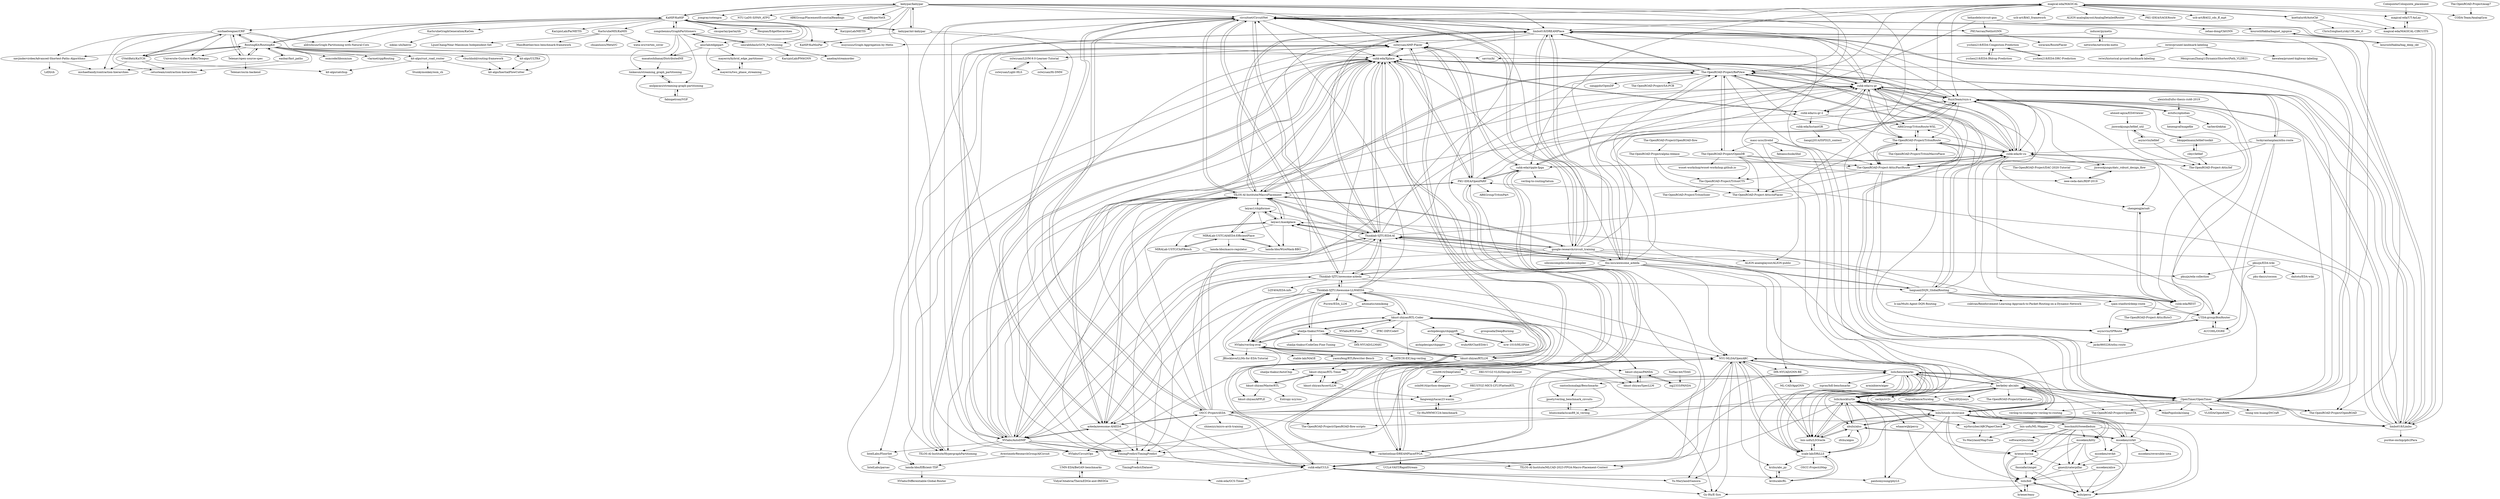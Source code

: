 digraph G {
"magical-eda/MAGICAL" -> "ALIGN-analoglayout/ALIGN-public" ["e"=1]
"magical-eda/MAGICAL" -> "magical-eda/UT-AnLay"
"magical-eda/MAGICAL" -> "magical-eda/MAGICAL-CIRCUITS"
"magical-eda/MAGICAL" -> "ucb-art/BAG_framework" ["e"=1]
"magical-eda/MAGICAL" -> "ALIGN-analoglayout/AnalogDetailedRouter"
"magical-eda/MAGICAL" -> "circuitnet/CircuitNet"
"magical-eda/MAGICAL" -> "The-OpenROAD-Project/RePlAce"
"magical-eda/MAGICAL" -> "ksettaluri6/AutoCkt"
"magical-eda/MAGICAL" -> "CODA-Team/AnalogGym"
"magical-eda/MAGICAL" -> "PKU-IDEA/SAGERoute"
"magical-eda/MAGICAL" -> "limbo018/DREAMPlace"
"magical-eda/MAGICAL" -> "ucb-art/BAG2_cds_ff_mpt" ["e"=1]
"magical-eda/MAGICAL" -> "cuhk-eda/cu-gr"
"magical-eda/MAGICAL" -> "limbo018/Limbo"
"magical-eda/MAGICAL" -> "RsynTeam/rsyn-x"
"limbo018/Limbo" -> "cuhk-eda/Xplace"
"limbo018/Limbo" -> "RsynTeam/rsyn-x"
"limbo018/Limbo" -> "limbo018/DREAMPlace"
"limbo018/Limbo" -> "The-OpenROAD-Project/RePlAce"
"limbo018/Limbo" -> "cuhk-eda/cu-gr"
"limbo018/Limbo" -> "cuhk-eda/dr-cu"
"limbo018/Limbo" -> "circuitnet/CircuitNet"
"limbo018/Limbo" -> "purdue-onchip/gds2Para" ["e"=1]
"limbo018/Limbo" -> "PKU-IDEA/OpenPARF"
"limbo018/Limbo" -> "OpenTimer/OpenTimer"
"luckyrantanplan/nthu-route" -> "cuhk-eda/cu-gr"
"luckyrantanplan/nthu-route" -> "AUCOHL/OGRE"
"luckyrantanplan/nthu-route" -> "UTDA-group/BoxRouter"
"luckyrantanplan/nthu-route" -> "cuhk-eda/dr-cu"
"luckyrantanplan/nthu-route" -> "The-OpenROAD-Project-Attic/FastRoute"
"UTDA-group/BoxRouter" -> "AUCOHL/OGRE"
"UTDA-group/BoxRouter" -> "asyncvlsi/SPRoute"
"The-OpenROAD-Project/TritonCTS" -> "The-OpenROAD-Project-Attic/ioPlacer"
"The-OpenROAD-Project/TritonCTS" -> "The-OpenROAD-Project/TritonSizer" ["e"=1]
"KaHIP/KaHIP" -> "kahypar/kahypar"
"KaHIP/KaHIP" -> "kahypar/mt-kahypar"
"KaHIP/KaHIP" -> "zongshenmu/GraphPartitioners"
"KaHIP/KaHIP" -> "KarypisLab/METIS" ["e"=1]
"KaHIP/KaHIP" -> "michaelwegner/CRP"
"KaHIP/KaHIP" -> "KaHIP/KaMinPar"
"KaHIP/KaHIP" -> "RoutingKit/RoutingKit"
"KaHIP/KaHIP" -> "KarypisLab/ParMETIS" ["e"=1]
"KaHIP/KaHIP" -> "KarlsruheGraphGeneration/KaGen"
"KaHIP/KaHIP" -> "aldrichsun/Graph-Partitioning-with-Natural-Cuts"
"KaHIP/KaHIP" -> "KarlsruheMIS/KaMIS"
"KaHIP/KaHIP" -> "ansrlab/edgepart"
"KaHIP/KaHIP" -> "saurabhdash/GCN_Partitioning"
"KaHIP/KaHIP" -> "cmuparlay/parlaylib" ["e"=1]
"KaHIP/KaHIP" -> "Hespian/EdgeHierarchies"
"berkeley-abc/abc" -> "lsils/mockturtle"
"berkeley-abc/abc" -> "YosysHQ/yosys" ["e"=1]
"berkeley-abc/abc" -> "lsils/benchmarks"
"berkeley-abc/abc" -> "verilog-to-routing/vtr-verilog-to-routing" ["e"=1]
"berkeley-abc/abc" -> "The-OpenROAD-Project/OpenSTA" ["e"=1]
"berkeley-abc/abc" -> "lsils/lstools-showcase"
"berkeley-abc/abc" -> "limbo018/DREAMPlace"
"berkeley-abc/abc" -> "The-OpenROAD-Project/OpenROAD" ["e"=1]
"berkeley-abc/abc" -> "OpenTimer/OpenTimer"
"berkeley-abc/abc" -> "MikePopoloski/slang" ["e"=1]
"berkeley-abc/abc" -> "The-OpenROAD-Project/OpenLane" ["e"=1]
"berkeley-abc/abc" -> "zachjs/sv2v" ["e"=1]
"berkeley-abc/abc" -> "NYU-MLDA/OpenABC"
"berkeley-abc/abc" -> "chipsalliance/Surelog" ["e"=1]
"berkeley-abc/abc" -> "The-OpenROAD-Project/OpenROAD-flow-scripts" ["e"=1]
"limbo018/DREAMPlace" -> "The-OpenROAD-Project/RePlAce"
"limbo018/DREAMPlace" -> "circuitnet/CircuitNet"
"limbo018/DREAMPlace" -> "Thinklab-SJTU/EDA-AI"
"limbo018/DREAMPlace" -> "OpenTimer/OpenTimer"
"limbo018/DREAMPlace" -> "TILOS-AI-Institute/MacroPlacement"
"limbo018/DREAMPlace" -> "google-research/circuit_training"
"limbo018/DREAMPlace" -> "cuhk-eda/Xplace"
"limbo018/DREAMPlace" -> "limbo018/Limbo"
"limbo018/DREAMPlace" -> "The-OpenROAD-Project/OpenROAD" ["e"=1]
"limbo018/DREAMPlace" -> "NVlabs/AutoDMP"
"limbo018/DREAMPlace" -> "thu-nics/awesome_ai4eda"
"limbo018/DREAMPlace" -> "cuhk-eda/dr-cu"
"limbo018/DREAMPlace" -> "cuhk-eda/cu-gr"
"limbo018/DREAMPlace" -> "RsynTeam/rsyn-x"
"limbo018/DREAMPlace" -> "zslwyuan/AMF-Placer"
"The-OpenROAD-Project/TritonRoute" -> "The-OpenROAD-Project-Attic/FastRoute"
"The-OpenROAD-Project/TritonRoute" -> "cuhk-eda/dr-cu"
"The-OpenROAD-Project/TritonRoute" -> "cuhk-eda/cu-gr"
"The-OpenROAD-Project/TritonRoute" -> "ABKGroup/TritonRoute-WXL"
"The-OpenROAD-Project/TritonRoute" -> "The-OpenROAD-Project-Attic/ioPlacer"
"The-OpenROAD-Project/TritonRoute" -> "asyncvlsi/SPRoute"
"The-OpenROAD-Project/TritonRoute" -> "UTDA-group/BoxRouter"
"The-OpenROAD-Project/TritonRoute" -> "The-OpenROAD-Project/TritonMacroPlace"
"magical-eda/MAGICAL-CIRCUITS" -> "magical-eda/UT-AnLay"
"hehaodele/circuit-gnn" -> "zehao-dong/CktGNN"
"hehaodele/circuit-gnn" -> "kouroshHakha/bagnet_ngspice"
"hehaodele/circuit-gnn" -> "DfX-NYUAD/GNN-RE"
"hehaodele/circuit-gnn" -> "PKUterran/NetlistGNN"
"cuhk-eda/ripple-fpga" -> "zslwyuan/AMF-Placer"
"cuhk-eda/ripple-fpga" -> "cuhk-eda/dr-cu"
"cuhk-eda/ripple-fpga" -> "rachelselinar/DREAMPlaceFPGA"
"cuhk-eda/ripple-fpga" -> "PKU-IDEA/OpenPARF"
"cuhk-eda/ripple-fpga" -> "TILOS-AI-Institute/MLCAD-2023-FPGA-Macro-Placement-Contest"
"cuhk-eda/ripple-fpga" -> "verilog-to-routing/tatum"
"cuhk-eda/ripple-fpga" -> "RsynTeam/rsyn-x"
"lsils/lstools-showcase" -> "lsils/mockturtle"
"lsils/lstools-showcase" -> "nbulsi/also"
"lsils/lstools-showcase" -> "lnis-uofu/LSOracle"
"lsils/lstools-showcase" -> "lsils/benchmarks"
"lsils/lstools-showcase" -> "msoeken/cirkit"
"lsils/lstools-showcase" -> "msoeken/kitty"
"lsils/lstools-showcase" -> "scale-lab/DRiLLS"
"lsils/lstools-showcase" -> "berkeley-abc/abc"
"lsils/lstools-showcase" -> "wjrforcyber/ABCPaperCheck"
"lsils/lstools-showcase" -> "panhomyoung/phyLS"
"lsils/lstools-showcase" -> "hriener/lorina"
"lsils/lstools-showcase" -> "boschmitt/tweedledum"
"lsils/lstools-showcase" -> "lsils/bill"
"lsils/lstools-showcase" -> "NYU-MLDA/OpenABC"
"nbulsi/also" -> "lsils/lstools-showcase"
"nbulsi/also" -> "lnis-uofu/LSOracle"
"nbulsi/also" -> "zfchu/algos"
"nbulsi/also" -> "msoeken/cirkit"
"nbulsi/also" -> "lsils/mockturtle"
"lsils/benchmarks" -> "lsils/mockturtle"
"lsils/benchmarks" -> "lsils/lstools-showcase"
"lsils/benchmarks" -> "scale-lab/DRiLLS"
"lsils/benchmarks" -> "NYU-MLDA/OpenABC"
"lsils/benchmarks" -> "berkeley-abc/abc"
"lsils/benchmarks" -> "ispras/hdl-benchmarks"
"lsils/benchmarks" -> "lnis-uofu/LSOracle"
"lsils/benchmarks" -> "arminbiere/aiger"
"lsils/benchmarks" -> "cuhk-eda/CULS"
"lsils/benchmarks" -> "santoshsmalagi/Benchmarks"
"lsils/benchmarks" -> "jpsety/verilog_benchmark_circuits"
"lsils/benchmarks" -> "wjrforcyber/ABCPaperCheck"
"lsils/benchmarks" -> "krzhu/abcRL"
"lsils/benchmarks" -> "msoeken/cirkit"
"Telenav/open-source-spec" -> "michaelwegner/CRP"
"Telenav/open-source-spec" -> "Telenav/osrm-backend"
"Telenav/open-source-spec" -> "RoutingKit/RoutingKit"
"cuhk-eda/dr-cu" -> "cuhk-eda/cu-gr"
"cuhk-eda/dr-cu" -> "The-OpenROAD-Project/TritonRoute"
"cuhk-eda/dr-cu" -> "RsynTeam/rsyn-x"
"cuhk-eda/dr-cu" -> "The-OpenROAD-Project-Attic/FastRoute"
"cuhk-eda/dr-cu" -> "cuhk-eda/ripple-fpga"
"cuhk-eda/dr-cu" -> "asyncvlsi/SPRoute"
"cuhk-eda/dr-cu" -> "ABKGroup/TritonRoute-WXL"
"cuhk-eda/dr-cu" -> "chengengjie/salt"
"cuhk-eda/dr-cu" -> "The-OpenROAD-Project/RePlAce"
"cuhk-eda/dr-cu" -> "cuhk-eda/Xplace"
"cuhk-eda/dr-cu" -> "jinwookjungs/datc_robust_design_flow"
"scale-lab/DRiLLS" -> "krzhu/abcRL"
"scale-lab/DRiLLS" -> "lnis-uofu/LSOracle"
"scale-lab/DRiLLS" -> "lsils/benchmarks"
"scale-lab/DRiLLS" -> "NYU-MLDA/OpenABC"
"scale-lab/DRiLLS" -> "krzhu/abc_py"
"scale-lab/DRiLLS" -> "OSCC-Project/iMap"
"scale-lab/DRiLLS" -> "nbulsi/also"
"lnis-uofu/LSOracle" -> "lsils/lstools-showcase"
"lnis-uofu/LSOracle" -> "lsils/mockturtle"
"lnis-uofu/LSOracle" -> "NYU-MLDA/OpenABC"
"lnis-uofu/LSOracle" -> "nbulsi/also"
"lnis-uofu/LSOracle" -> "scale-lab/DRiLLS"
"The-OpenROAD-Project/alpha-release" -> "The-OpenROAD-Project/TritonCTS"
"The-OpenROAD-Project/alpha-release" -> "The-OpenROAD-Project-Attic/ioPlacer"
"The-OpenROAD-Project/alpha-release" -> "The-OpenROAD-Project-Attic/FastRoute"
"easbar/fast_paths" -> "RoutingKit/RoutingKit"
"easbar/fast_paths" -> "michaeltandy/contraction-hierarchies"
"gmeuli/caterpillar" -> "lsils/bill"
"gmeuli/caterpillar" -> "lsils/percy"
"lsils/mockturtle" -> "lsils/lstools-showcase"
"lsils/mockturtle" -> "lsils/benchmarks"
"lsils/mockturtle" -> "lnis-uofu/LSOracle"
"lsils/mockturtle" -> "nbulsi/also"
"lsils/mockturtle" -> "berkeley-abc/abc"
"lsils/mockturtle" -> "msoeken/cirkit"
"lsils/mockturtle" -> "cuhk-eda/CULS"
"lsils/mockturtle" -> "hriener/lorina"
"lsils/mockturtle" -> "msoeken/kitty"
"lsils/mockturtle" -> "whaaswijk/percy"
"lsils/mockturtle" -> "wjrforcyber/ABCPaperCheck"
"lsils/mockturtle" -> "panhomyoung/phyLS"
"lsils/mockturtle" -> "scale-lab/DRiLLS"
"lsils/mockturtle" -> "NYU-MLDA/OpenABC"
"lsils/mockturtle" -> "lsils/percy"
"The-OpenROAD-Project/RePlAce" -> "limbo018/DREAMPlace"
"The-OpenROAD-Project/RePlAce" -> "cuhk-eda/Xplace"
"The-OpenROAD-Project/RePlAce" -> "RsynTeam/rsyn-x"
"The-OpenROAD-Project/RePlAce" -> "The-OpenROAD-Project/OpenDB"
"The-OpenROAD-Project/RePlAce" -> "cuhk-eda/dr-cu"
"The-OpenROAD-Project/RePlAce" -> "cuhk-eda/cu-gr"
"The-OpenROAD-Project/RePlAce" -> "limbo018/Limbo"
"The-OpenROAD-Project/RePlAce" -> "The-OpenROAD-Project/TritonRoute"
"The-OpenROAD-Project/RePlAce" -> "sanggido/OpenDP"
"The-OpenROAD-Project/RePlAce" -> "cuhk-eda/ripple-fpga"
"The-OpenROAD-Project/RePlAce" -> "TILOS-AI-Institute/MacroPlacement"
"The-OpenROAD-Project/RePlAce" -> "The-OpenROAD-Project-Attic/FastRoute"
"The-OpenROAD-Project/RePlAce" -> "zslwyuan/AMF-Placer"
"The-OpenROAD-Project/RePlAce" -> "The-OpenROAD-Project/SA-PCB" ["e"=1]
"The-OpenROAD-Project/RePlAce" -> "OpenTimer/OpenTimer"
"msoeken/cirkit" -> "nbulsi/also"
"msoeken/cirkit" -> "lsils/lstools-showcase"
"msoeken/cirkit" -> "msoeken/revkit"
"msoeken/cirkit" -> "msoeken/reversible-sota"
"msoeken/cirkit" -> "lsils/mockturtle"
"msoeken/cirkit" -> "gmeuli/caterpillar"
"msoeken/cirkit" -> "Gy-Hu/E-Syn"
"jinwookjungs/datc_robust_design_flow" -> "ieee-ceda-datc/RDF-2019"
"whaaswijk/percy" -> "lsils/bill"
"The-OpenROAD-Project-Attic/FastRoute" -> "The-OpenROAD-Project/TritonRoute"
"The-OpenROAD-Project-Attic/FastRoute" -> "The-OpenROAD-Project-Attic/ioPlacer"
"The-OpenROAD-Project-Attic/FastRoute" -> "cuhk-eda/dr-cu"
"The-OpenROAD-Project-Attic/FastRoute" -> "jacky860226/nthu-route"
"The-OpenROAD-Project-Attic/FastRoute" -> "asyncvlsi/SPRoute"
"The-OpenROAD-Project-Attic/FastRoute" -> "The-OpenROAD-Project/TritonCTS"
"jinwookjungs/lefdef_util" -> "asyncvlsi/lefdef"
"jinwookjungs/lefdef_util" -> "bkoppelmann/lefdef-toolkit"
"jinwookjungs/lefdef_util" -> "The-OpenROAD-Project-Attic/lef"
"AUCOHL/OGRE" -> "UTDA-group/BoxRouter"
"msoeken/kitty" -> "lsils/bill"
"msoeken/kitty" -> "hriener/lorina"
"msoeken/kitty" -> "lsils/percy"
"msoeken/kitty" -> "gmeuli/caterpillar"
"msoeken/revkit" -> "gmeuli/caterpillar"
"lsils/percy" -> "lsils/bill"
"boschmitt/tweedledum" -> "gmeuli/caterpillar"
"boschmitt/tweedledum" -> "softwareQinc/staq" ["e"=1]
"boschmitt/tweedledum" -> "lsils/bill"
"boschmitt/tweedledum" -> "msoeken/revkit"
"boschmitt/tweedledum" -> "msoeken/kitty"
"boschmitt/tweedledum" -> "hriener/lorina"
"boschmitt/tweedledum" -> "fmozafari/angel"
"boschmitt/tweedledum" -> "lsils/percy"
"chengengjie/salt" -> "cuhk-eda/REST"
"vbuchhold/routing-framework" -> "kit-algo/InertialFlowCutter"
"kit-algo/rust_road_router" -> "Stunkymonkey/osm_ch"
"kit-algo/rust_road_router" -> "kit-algo/catchup"
"kit-algo/rust_road_router" -> "kit-algo/InertialFlowCutter"
"kit-algo/ULTRA" -> "kit-algo/InertialFlowCutter"
"zslwyuan/LLVM-9.0-Learner-Tutorial" -> "zslwyuan/Light-HLS"
"zslwyuan/LLVM-9.0-Learner-Tutorial" -> "zslwyuan/AMF-Placer"
"zslwyuan/LLVM-9.0-Learner-Tutorial" -> "zslwyuan/Hi-DMM"
"masc-ucsc/livehd" -> "lnis-uofu/LSOracle"
"masc-ucsc/livehd" -> "lsils/mockturtle"
"masc-ucsc/livehd" -> "fabianschuiki/llhd" ["e"=1]
"masc-ucsc/livehd" -> "The-OpenROAD-Project/OpenDB"
"masc-ucsc/livehd" -> "lsils/lstools-showcase"
"tmkasun/streaming_graph_partitioning" -> "anilpacaci/streaming-graph-partitioning"
"bkoppelmann/lefdef-toolkit" -> "cibyr/lefdef"
"KarlsruheGraphGeneration/KaGen" -> "niklas-uhl/katric"
"kouroshHakha/bag_deep_ckt" -> "kouroshHakha/bagnet_ngspice"
"alexishuf/ufsc-thesis-rn46-2019" -> "eclufsc/ophidian"
"msoeken/alice" -> "lsils/bill"
"msoeken/alice" -> "lsils/percy"
"hriener/easy" -> "lsils/bill"
"hriener/lorina" -> "lsils/bill"
"hriener/lorina" -> "hriener/easy"
"hriener/lorina" -> "fmozafari/angel"
"hriener/lorina" -> "gmeuli/caterpillar"
"lsils/bill" -> "lsils/percy"
"lsils/bill" -> "hriener/easy"
"ahmed-agiza/EDAViewer" -> "jinwookjungs/lefdef_util"
"haiguanl/DQN_GlobalRouting" -> "Thinklab-SJTU/EDA-AI"
"haiguanl/DQN_GlobalRouting" -> "cuhk-eda/REST"
"haiguanl/DQN_GlobalRouting" -> "cuhk-eda/cu-gr"
"haiguanl/DQN_GlobalRouting" -> "laiyao1/maskplace"
"haiguanl/DQN_GlobalRouting" -> "cuhk-eda/dr-cu"
"haiguanl/DQN_GlobalRouting" -> "sjain-stanford/deep-route"
"haiguanl/DQN_GlobalRouting" -> "b-sai/Multi-Agent-DQN-Routing" ["e"=1]
"haiguanl/DQN_GlobalRouting" -> "cnktran/Reinforcement-Learning-Approach-to-Packet-Routing-on-a-Dynamic-Network" ["e"=1]
"haiguanl/DQN_GlobalRouting" -> "cuhk-eda/Xplace"
"haiguanl/DQN_GlobalRouting" -> "UTDA-group/BoxRouter"
"krzhu/abcRL" -> "krzhu/abc_py"
"krzhu/abcRL" -> "scale-lab/DRiLLS"
"ksettaluri6/AutoCkt" -> "magical-eda/MAGICAL-CIRCUITS"
"ksettaluri6/AutoCkt" -> "ChrisZonghaoLi/sky130_ldo_rl"
"ksettaluri6/AutoCkt" -> "magical-eda/MAGICAL"
"kouroshHakha/bagnet_ngspice" -> "kouroshHakha/bag_deep_ckt"
"groupsada/DeepBurning" -> "xcw-1010/HLSPilot"
"cuhk-eda/cu-gr" -> "cuhk-eda/dr-cu"
"cuhk-eda/cu-gr" -> "The-OpenROAD-Project/TritonRoute"
"cuhk-eda/cu-gr" -> "cuhk-eda/cu-gr-2"
"cuhk-eda/cu-gr" -> "The-OpenROAD-Project-Attic/FastRoute"
"cuhk-eda/cu-gr" -> "RsynTeam/rsyn-x"
"cuhk-eda/cu-gr" -> "cuhk-eda/Xplace"
"cuhk-eda/cu-gr" -> "asyncvlsi/SPRoute"
"cuhk-eda/cu-gr" -> "haiguanl/DQN_GlobalRouting"
"cuhk-eda/cu-gr" -> "ABKGroup/TritonRoute-WXL"
"cuhk-eda/cu-gr" -> "luckyrantanplan/nthu-route"
"cuhk-eda/cu-gr" -> "cuhk-eda/REST"
"cuhk-eda/cu-gr" -> "TimingPredict/TimingPredict"
"The-OpenROAD-Project/OpenDB" -> "The-OpenROAD-Project-Attic/FastRoute"
"The-OpenROAD-Project/OpenDB" -> "The-OpenROAD-Project/TritonCTS"
"The-OpenROAD-Project/OpenDB" -> "The-OpenROAD-Project-Attic/ioPlacer"
"The-OpenROAD-Project/OpenDB" -> "ieee-ceda-datc/RDF-2019"
"The-OpenROAD-Project/OpenDB" -> "The-OpenROAD-Project/RePlAce"
"The-OpenROAD-Project/OpenDB" -> "woset-workshop/woset-workshop.github.io"
"The-OpenROAD-Project/OpenDB" -> "The-OpenROAD-Project-Attic/lef"
"pkuzjx/EDA-wiki" -> "pku-dasys/cocoon"
"pkuzjx/EDA-wiki" -> "daitoto/EDA-wiki"
"pkuzjx/EDA-wiki" -> "pkuzjx/eda-collection"
"pkuzjx/EDA-wiki" -> "nbulsi/also"
"The-OpenROAD-Project/DAC-2020-Tutorial" -> "ieee-ceda-datc/RDF-2019"
"magical-eda/UT-AnLay" -> "magical-eda/MAGICAL-CIRCUITS"
"thu-nics/awesome_ai4eda" -> "limbo018/DREAMPlace"
"thu-nics/awesome_ai4eda" -> "TILOS-AI-Institute/MacroPlacement"
"thu-nics/awesome_ai4eda" -> "Thinklab-SJTU/EDA-AI"
"thu-nics/awesome_ai4eda" -> "ai4eda/awesome-AI4EDA"
"thu-nics/awesome_ai4eda" -> "The-OpenROAD-Project/RePlAce"
"thu-nics/awesome_ai4eda" -> "NYU-MLDA/OpenABC"
"thu-nics/awesome_ai4eda" -> "circuitnet/CircuitNet"
"thu-nics/awesome_ai4eda" -> "Thinklab-SJTU/awesome-ai4eda"
"thu-nics/awesome_ai4eda" -> "pkuzjx/eda-collection"
"thu-nics/awesome_ai4eda" -> "NVlabs/AutoDMP"
"thu-nics/awesome_ai4eda" -> "RsynTeam/rsyn-x"
"thu-nics/awesome_ai4eda" -> "laiyao1/maskplace"
"thu-nics/awesome_ai4eda" -> "magical-eda/MAGICAL"
"thu-nics/awesome_ai4eda" -> "lsils/benchmarks"
"thu-nics/awesome_ai4eda" -> "scale-lab/DRiLLS"
"VidyaChhabria/ThermEDGe-and-IREDGe" -> "UMN-EDA/BeGAN-benchmarks"
"cibyr/lefdef" -> "bkoppelmann/lefdef-toolkit"
"cibyr/lefdef" -> "The-OpenROAD-Project-Attic/lef"
"ieee-ceda-datc/RDF-2019" -> "jinwookjungs/datc_robust_design_flow"
"asyncvlsi/SPRoute" -> "UTDA-group/BoxRouter"
"asyncvlsi/SPRoute" -> "jacky860226/nthu-route"
"kahypar/mt-kahypar" -> "kahypar/kahypar"
"kahypar/mt-kahypar" -> "KaHIP/KaMinPar"
"kahypar/mt-kahypar" -> "KaHIP/KaHIP"
"kahypar/mt-kahypar" -> "cuhk-eda/CULS"
"kahypar/mt-kahypar" -> "cuhk-eda/Xplace"
"The-OpenROAD-Project/OpenROAD-flow" -> "The-OpenROAD-Project/alpha-release"
"krzhu/abc_py" -> "krzhu/abcRL"
"jpsety/verilog_benchmark_circuits" -> "bluesceada/iscas89_hl_verilog"
"inducer/pymetis" -> "networkx/networkx-metis"
"inducer/pymetis" -> "muyuuuu/Graph-Aggregation-by-Metis"
"saurabhdash/GCN_Partitioning" -> "zongshenmu/GraphPartitioners"
"saurabhdash/GCN_Partitioning" -> "ameloa/streamorder"
"saurabhdash/GCN_Partitioning" -> "KarypisLab/PM4GNN"
"zslwyuan/Light-HLS" -> "zslwyuan/LLVM-9.0-Learner-Tutorial"
"masatoshihanai/DistributedNE" -> "tmkasun/streaming_graph_partitioning"
"Coloquinte/Coloquinte_placement" -> "magical-eda/UT-AnLay"
"fmozafari/angel" -> "lsils/bill"
"fmozafari/angel" -> "lsils/percy"
"GVeitBatz/KaTCH" -> "cetusteam/contraction-hierarchies"
"GVeitBatz/KaTCH" -> "michaeltandy/contraction-hierarchies"
"GVeitBatz/KaTCH" -> "RoutingKit/RoutingKit"
"GVeitBatz/KaTCH" -> "michaelwegner/CRP"
"GVeitBatz/KaTCH" -> "kit-algo/catchup"
"santoshsmalagi/Benchmarks" -> "bluesceada/iscas89_hl_verilog"
"santoshsmalagi/Benchmarks" -> "jpsety/verilog_benchmark_circuits"
"UMN-EDA/BeGAN-benchmarks" -> "VidyaChhabria/ThermEDGe-and-IREDGe"
"ABKGroup/TritonRoute-WXL" -> "The-OpenROAD-Project/TritonRoute"
"OpenTimer/OpenTimer" -> "The-OpenROAD-Project/OpenSTA" ["e"=1]
"OpenTimer/OpenTimer" -> "limbo018/DREAMPlace"
"OpenTimer/OpenTimer" -> "cuhk-eda/cu-gr"
"OpenTimer/OpenTimer" -> "tsung-wei-huang/DtCraft" ["e"=1]
"OpenTimer/OpenTimer" -> "The-OpenROAD-Project/OpenROAD" ["e"=1]
"OpenTimer/OpenTimer" -> "The-OpenROAD-Project/RePlAce"
"OpenTimer/OpenTimer" -> "cuhk-eda/dr-cu"
"OpenTimer/OpenTimer" -> "verilog-to-routing/vtr-verilog-to-routing" ["e"=1]
"OpenTimer/OpenTimer" -> "limbo018/Limbo"
"OpenTimer/OpenTimer" -> "RsynTeam/rsyn-x"
"OpenTimer/OpenTimer" -> "VLSIDA/OpenRAM" ["e"=1]
"OpenTimer/OpenTimer" -> "MikePopoloski/slang" ["e"=1]
"OpenTimer/OpenTimer" -> "circuitnet/CircuitNet"
"OpenTimer/OpenTimer" -> "berkeley-abc/abc"
"OpenTimer/OpenTimer" -> "OSCC-Project/iEDA"
"NYU-MLDA/OpenABC" -> "cuhk-eda/CULS"
"NYU-MLDA/OpenABC" -> "Yu-Maryland/Gamora"
"NYU-MLDA/OpenABC" -> "zshi0616/DeepGate2"
"NYU-MLDA/OpenABC" -> "lnis-uofu/LSOracle"
"NYU-MLDA/OpenABC" -> "krzhu/abc_py"
"NYU-MLDA/OpenABC" -> "lsils/benchmarks"
"NYU-MLDA/OpenABC" -> "NVlabs/CircuitOps"
"NYU-MLDA/OpenABC" -> "scale-lab/DRiLLS"
"NYU-MLDA/OpenABC" -> "TimingPredict/TimingPredict"
"NYU-MLDA/OpenABC" -> "DfX-NYUAD/GNN-RE"
"NYU-MLDA/OpenABC" -> "Gy-Hu/E-Syn"
"mayerrn/hybrid_edge_partitioner" -> "mayerrn/two_phase_streaming"
"lnis-uofu/ML-Mapper" -> "Yu-Maryland/MapTune"
"DfX-NYUAD/GNN-RE" -> "ML-CAD/AppGNN"
"DfX-NYUAD/GNN-RE" -> "Yu-Maryland/Gamora"
"networkx/networkx-metis" -> "inducer/pymetis"
"zslwyuan/AMF-Placer" -> "cuhk-eda/Xplace"
"zslwyuan/AMF-Placer" -> "PKU-IDEA/OpenPARF"
"zslwyuan/AMF-Placer" -> "rachelselinar/DREAMPlaceFPGA"
"zslwyuan/AMF-Placer" -> "cuhk-eda/ripple-fpga"
"zslwyuan/AMF-Placer" -> "zslwyuan/LLVM-9.0-Learner-Tutorial"
"zslwyuan/AMF-Placer" -> "cuhk-eda/CULS"
"zslwyuan/AMF-Placer" -> "TILOS-AI-Institute/HypergraphPartitioning"
"zslwyuan/AMF-Placer" -> "cuhk-eda/GCS-Timer"
"fabiopetroni/VGP" -> "anilpacaci/streaming-graph-partitioning"
"fabiopetroni/VGP" -> "tmkasun/streaming_graph_partitioning"
"google-research/circuit_training" -> "limbo018/DREAMPlace"
"google-research/circuit_training" -> "TILOS-AI-Institute/MacroPlacement"
"google-research/circuit_training" -> "Thinklab-SJTU/EDA-AI"
"google-research/circuit_training" -> "circuitnet/CircuitNet"
"google-research/circuit_training" -> "The-OpenROAD-Project/OpenROAD" ["e"=1]
"google-research/circuit_training" -> "NVlabs/AutoDMP"
"google-research/circuit_training" -> "thu-nics/awesome_ai4eda"
"google-research/circuit_training" -> "ALIGN-analoglayout/ALIGN-public" ["e"=1]
"google-research/circuit_training" -> "The-OpenROAD-Project/RePlAce"
"google-research/circuit_training" -> "OpenTimer/OpenTimer"
"google-research/circuit_training" -> "laiyao1/maskplace"
"google-research/circuit_training" -> "cuhk-eda/cu-gr"
"google-research/circuit_training" -> "cuhk-eda/Xplace"
"google-research/circuit_training" -> "Thinklab-SJTU/awesome-ai4eda"
"google-research/circuit_training" -> "siliconcompiler/siliconcompiler" ["e"=1]
"asyncvlsi/lefdef" -> "jinwookjungs/lefdef_util"
"asyncvlsi/lefdef" -> "The-OpenROAD-Project-Attic/lef"
"TimingPredict/TimingPredict" -> "TimingPredict/Dataset"
"TimingPredict/TimingPredict" -> "cuhk-eda/CULS"
"Thinklab-SJTU/EDA-AI" -> "laiyao1/maskplace"
"Thinklab-SJTU/EDA-AI" -> "haiguanl/DQN_GlobalRouting"
"Thinklab-SJTU/EDA-AI" -> "Thinklab-SJTU/awesome-ai4eda"
"Thinklab-SJTU/EDA-AI" -> "limbo018/DREAMPlace"
"Thinklab-SJTU/EDA-AI" -> "circuitnet/CircuitNet"
"Thinklab-SJTU/EDA-AI" -> "cuhk-eda/Xplace"
"Thinklab-SJTU/EDA-AI" -> "NVlabs/AutoDMP"
"Thinklab-SJTU/EDA-AI" -> "TILOS-AI-Institute/MacroPlacement"
"Thinklab-SJTU/EDA-AI" -> "laiyao1/chipformer"
"Thinklab-SJTU/EDA-AI" -> "google-research/circuit_training"
"Thinklab-SJTU/EDA-AI" -> "cuhk-eda/dr-cu"
"Thinklab-SJTU/EDA-AI" -> "TimingPredict/TimingPredict"
"Thinklab-SJTU/EDA-AI" -> "cuhk-eda/cu-gr"
"Thinklab-SJTU/EDA-AI" -> "cuhk-eda/REST"
"Thinklab-SJTU/EDA-AI" -> "The-OpenROAD-Project/RePlAce"
"TILOS-AI-Institute/HypergraphPartitioning" -> "cuhk-eda/Xplace"
"TILOS-AI-Institute/MacroPlacement" -> "NVlabs/AutoDMP"
"TILOS-AI-Institute/MacroPlacement" -> "laiyao1/maskplace"
"TILOS-AI-Institute/MacroPlacement" -> "cuhk-eda/Xplace"
"TILOS-AI-Institute/MacroPlacement" -> "limbo018/DREAMPlace"
"TILOS-AI-Institute/MacroPlacement" -> "circuitnet/CircuitNet"
"TILOS-AI-Institute/MacroPlacement" -> "TILOS-AI-Institute/HypergraphPartitioning"
"TILOS-AI-Institute/MacroPlacement" -> "google-research/circuit_training"
"TILOS-AI-Institute/MacroPlacement" -> "Thinklab-SJTU/EDA-AI"
"TILOS-AI-Institute/MacroPlacement" -> "PKU-IDEA/OpenPARF"
"TILOS-AI-Institute/MacroPlacement" -> "ai4eda/awesome-AI4EDA"
"TILOS-AI-Institute/MacroPlacement" -> "The-OpenROAD-Project/RePlAce"
"TILOS-AI-Institute/MacroPlacement" -> "TimingPredict/TimingPredict"
"TILOS-AI-Institute/MacroPlacement" -> "laiyao1/chipformer"
"TILOS-AI-Institute/MacroPlacement" -> "NVlabs/CircuitOps"
"TILOS-AI-Institute/MacroPlacement" -> "zslwyuan/AMF-Placer"
"rachelselinar/DREAMPlaceFPGA" -> "zslwyuan/AMF-Placer"
"rachelselinar/DREAMPlaceFPGA" -> "TILOS-AI-Institute/MLCAD-2023-FPGA-Macro-Placement-Contest"
"rachelselinar/DREAMPlaceFPGA" -> "UCLA-VAST/RapidStream" ["e"=1]
"rachelselinar/DREAMPlaceFPGA" -> "PKU-IDEA/OpenPARF"
"rachelselinar/DREAMPlaceFPGA" -> "cuhk-eda/Xplace"
"rachelselinar/DREAMPlaceFPGA" -> "cuhk-eda/ripple-fpga"
"KarlsruheMIS/KaMIS" -> "LijunChang/Near-Maximum-Independent-Set"
"KarlsruheMIS/KaMIS" -> "MaxiBoether/mis-benchmark-framework" ["e"=1]
"KarlsruheMIS/KaMIS" -> "chuanluocs/MetaVC"
"KarlsruheMIS/KaMIS" -> "wata-orz/vertex_cover"
"zongshenmu/GraphPartitioners" -> "saurabhdash/GCN_Partitioning"
"zongshenmu/GraphPartitioners" -> "anilpacaci/streaming-graph-partitioning"
"zongshenmu/GraphPartitioners" -> "masatoshihanai/DistributedNE"
"zongshenmu/GraphPartitioners" -> "ansrlab/edgepart"
"zongshenmu/GraphPartitioners" -> "tmkasun/streaming_graph_partitioning"
"zongshenmu/GraphPartitioners" -> "KaHIP/KaHIP"
"zongshenmu/GraphPartitioners" -> "muyuuuu/Graph-Aggregation-by-Metis"
"eclufsc/ophidian" -> "hexengraf/magefile"
"eclufsc/ophidian" -> "RsynTeam/rsyn-x"
"eclufsc/ophidian" -> "tarberd/ekitai"
"bluesceada/iscas89_hl_verilog" -> "jpsety/verilog_benchmark_circuits"
"cuhk-eda/REST" -> "The-OpenROAD-Project-Attic/flute3"
"cuhk-eda/REST" -> "chengengjie/salt"
"PKUterran/NetlistGNN" -> "sorarain/RoutePlacer"
"PKUterran/NetlistGNN" -> "ycchen218/EDA-Congestion-Prediction"
"mayerrn/two_phase_streaming" -> "mayerrn/hybrid_edge_partitioner"
"circuitnet/CircuitNet" -> "limbo018/DREAMPlace"
"circuitnet/CircuitNet" -> "Thinklab-SJTU/EDA-AI"
"circuitnet/CircuitNet" -> "cuhk-eda/Xplace"
"circuitnet/CircuitNet" -> "TILOS-AI-Institute/MacroPlacement"
"circuitnet/CircuitNet" -> "TimingPredict/TimingPredict"
"circuitnet/CircuitNet" -> "ai4eda/awesome-AI4EDA"
"circuitnet/CircuitNet" -> "Thinklab-SJTU/awesome-ai4eda"
"circuitnet/CircuitNet" -> "cuhk-eda/cu-gr"
"circuitnet/CircuitNet" -> "OSCC-Project/iEDA"
"circuitnet/CircuitNet" -> "limbo018/Limbo"
"circuitnet/CircuitNet" -> "NVlabs/AutoDMP"
"circuitnet/CircuitNet" -> "magical-eda/MAGICAL"
"circuitnet/CircuitNet" -> "google-research/circuit_training"
"circuitnet/CircuitNet" -> "NVlabs/CircuitOps"
"circuitnet/CircuitNet" -> "PKUterran/NetlistGNN"
"OSCC-Project/iEDA" -> "cuhk-eda/Xplace"
"OSCC-Project/iEDA" -> "circuitnet/CircuitNet"
"OSCC-Project/iEDA" -> "ai4eda/awesome-AI4EDA"
"OSCC-Project/iEDA" -> "limbo018/DREAMPlace"
"OSCC-Project/iEDA" -> "shinezyy/micro-arch-training" ["e"=1]
"OSCC-Project/iEDA" -> "TILOS-AI-Institute/MacroPlacement"
"OSCC-Project/iEDA" -> "OpenTimer/OpenTimer"
"OSCC-Project/iEDA" -> "TimingPredict/TimingPredict"
"OSCC-Project/iEDA" -> "cuhk-eda/CULS"
"OSCC-Project/iEDA" -> "cuhk-eda/cu-gr"
"OSCC-Project/iEDA" -> "lsils/benchmarks"
"OSCC-Project/iEDA" -> "NYU-MLDA/OpenABC"
"OSCC-Project/iEDA" -> "limbo018/Limbo"
"OSCC-Project/iEDA" -> "The-OpenROAD-Project/OpenROAD-flow-scripts" ["e"=1]
"OSCC-Project/iEDA" -> "Thinklab-SJTU/EDA-AI"
"RoutingKit/RoutingKit" -> "michaelwegner/CRP"
"RoutingKit/RoutingKit" -> "GVeitBatz/KaTCH"
"RoutingKit/RoutingKit" -> "Universite-Gustave-Eiffel/Tempus"
"RoutingKit/RoutingKit" -> "Telenav/open-source-spec"
"RoutingKit/RoutingKit" -> "vbuchhold/routing-framework"
"RoutingKit/RoutingKit" -> "KaHIP/KaHIP"
"RoutingKit/RoutingKit" -> "osmcode/libosmium" ["e"=1]
"RoutingKit/RoutingKit" -> "kit-algo/rust_road_router"
"RoutingKit/RoutingKit" -> "easbar/fast_paths"
"RoutingKit/RoutingKit" -> "cetusteam/contraction-hierarchies"
"RoutingKit/RoutingKit" -> "navjindervirdee/Advanced-Shortest-Paths-Algorithms"
"RoutingKit/RoutingKit" -> "kit-algo/ULTRA"
"RoutingKit/RoutingKit" -> "vlarmet/cppRouting" ["e"=1]
"RoutingKit/RoutingKit" -> "kit-algo/InertialFlowCutter"
"RoutingKit/RoutingKit" -> "savrus/hl"
"cuhk-eda/Xplace" -> "cuhk-eda/CULS"
"cuhk-eda/Xplace" -> "zslwyuan/AMF-Placer"
"cuhk-eda/Xplace" -> "cuhk-eda/cu-gr-2"
"cuhk-eda/Xplace" -> "NVlabs/AutoDMP"
"cuhk-eda/Xplace" -> "cuhk-eda/cu-gr"
"cuhk-eda/Xplace" -> "PKU-IDEA/OpenPARF"
"cuhk-eda/Xplace" -> "TILOS-AI-Institute/HypergraphPartitioning"
"cuhk-eda/Xplace" -> "TILOS-AI-Institute/MacroPlacement"
"cuhk-eda/Xplace" -> "IntelLabs/FloorSet"
"cuhk-eda/Xplace" -> "The-OpenROAD-Project/RePlAce"
"cuhk-eda/Xplace" -> "TimingPredict/TimingPredict"
"cuhk-eda/Xplace" -> "rachelselinar/DREAMPlaceFPGA"
"cuhk-eda/Xplace" -> "Thinklab-SJTU/EDA-AI"
"cuhk-eda/Xplace" -> "lamda-bbo/Efficient-TDP"
"cuhk-eda/Xplace" -> "ai4eda/awesome-AI4EDA"
"ansrlab/edgepart" -> "mayerrn/hybrid_edge_partitioner"
"ansrlab/edgepart" -> "masatoshihanai/DistributedNE"
"ansrlab/edgepart" -> "mayerrn/two_phase_streaming"
"michaelwegner/CRP" -> "RoutingKit/RoutingKit"
"michaelwegner/CRP" -> "aldrichsun/Graph-Partitioning-with-Natural-Cuts"
"michaelwegner/CRP" -> "GVeitBatz/KaTCH"
"michaelwegner/CRP" -> "michaeltandy/contraction-hierarchies"
"michaelwegner/CRP" -> "cetusteam/contraction-hierarchies"
"michaelwegner/CRP" -> "Telenav/open-source-spec"
"michaelwegner/CRP" -> "navjindervirdee/Advanced-Shortest-Paths-Algorithms"
"michaelwegner/CRP" -> "Universite-Gustave-Eiffel/Tempus"
"michaelwegner/CRP" -> "kit-algo/rust_road_router"
"laiyao1/maskplace" -> "laiyao1/chipformer"
"laiyao1/maskplace" -> "MIRALab-USTC/AI4EDA-EfficientPlace"
"laiyao1/maskplace" -> "lamda-bbo/WireMask-BBO"
"laiyao1/maskplace" -> "Thinklab-SJTU/EDA-AI"
"laiyao1/maskplace" -> "TILOS-AI-Institute/MacroPlacement"
"laiyao1/maskplace" -> "MIRALab-USTC/ChiPBench"
"shailja-thakur/VGen" -> "hkust-zhiyao/RTL-Coder"
"shailja-thakur/VGen" -> "NVlabs/verilog-eval"
"shailja-thakur/VGen" -> "hkust-zhiyao/RTLLM"
"shailja-thakur/VGen" -> "shailja-thakur/CodeGen-Fine-Tuning"
"shailja-thakur/VGen" -> "Thinklab-SJTU/Awesome-LLM4EDA"
"shailja-thakur/VGen" -> "GATECH-EIC/mg-verilog"
"shailja-thakur/VGen" -> "DfX-NYUAD/LLM4IC"
"fangwenji/tacas23-wasim" -> "Gy-Hu/HWMCC24-benchmark"
"NVlabs/AutoDMP" -> "TILOS-AI-Institute/MacroPlacement"
"NVlabs/AutoDMP" -> "cuhk-eda/Xplace"
"NVlabs/AutoDMP" -> "TILOS-AI-Institute/HypergraphPartitioning"
"NVlabs/AutoDMP" -> "NVlabs/CircuitOps"
"NVlabs/AutoDMP" -> "Thinklab-SJTU/EDA-AI"
"NVlabs/AutoDMP" -> "rachelselinar/DREAMPlaceFPGA"
"NVlabs/AutoDMP" -> "laiyao1/maskplace"
"NVlabs/AutoDMP" -> "limbo018/DREAMPlace"
"NVlabs/AutoDMP" -> "RsynTeam/rsyn-x"
"NVlabs/AutoDMP" -> "TILOS-AI-Institute/MLCAD-2023-FPGA-Macro-Placement-Contest"
"NVlabs/AutoDMP" -> "zslwyuan/AMF-Placer"
"NVlabs/AutoDMP" -> "ai4eda/awesome-AI4EDA"
"NVlabs/AutoDMP" -> "cuhk-eda/cu-gr"
"NVlabs/AutoDMP" -> "TimingPredict/TimingPredict"
"NVlabs/AutoDMP" -> "IntelLabs/FloorSet"
"ai4eda/awesome-AI4EDA" -> "Thinklab-SJTU/awesome-ai4eda"
"ai4eda/awesome-AI4EDA" -> "cuhk-eda/Xplace"
"ai4eda/awesome-AI4EDA" -> "cuhk-eda/CULS"
"ai4eda/awesome-AI4EDA" -> "circuitnet/CircuitNet"
"ai4eda/awesome-AI4EDA" -> "TimingPredict/TimingPredict"
"ai4eda/awesome-AI4EDA" -> "TILOS-AI-Institute/MacroPlacement"
"ai4eda/awesome-AI4EDA" -> "NVlabs/AutoDMP"
"ai4eda/awesome-AI4EDA" -> "OSCC-Project/iEDA"
"cuhk-eda/cu-gr-2" -> "cuhk-eda/InstantGR"
"cuhk-eda/cu-gr-2" -> "cuhk-eda/cu-gr"
"cuhk-eda/cu-gr-2" -> "cuhk-eda/Xplace"
"cuhk-eda/cu-gr-2" -> "ABKGroup/TritonRoute-WXL"
"NVlabs/verilog-eval" -> "hkust-zhiyao/RTL-Coder"
"NVlabs/verilog-eval" -> "hkust-zhiyao/RTLLM"
"NVlabs/verilog-eval" -> "shailja-thakur/VGen"
"NVlabs/verilog-eval" -> "Thinklab-SJTU/Awesome-LLM4EDA"
"NVlabs/verilog-eval" -> "JBlocklove/LLMs-for-EDA-Tutorial"
"NVlabs/verilog-eval" -> "NVlabs/CircuitOps"
"NVlabs/verilog-eval" -> "NYU-MLDA/OpenABC"
"NVlabs/verilog-eval" -> "stable-lab/MAGE"
"NVlabs/verilog-eval" -> "yaoxufeng/RTLRewriter-Bench"
"NVlabs/verilog-eval" -> "GATECH-EIC/mg-verilog"
"ycchen218/EDA-IRdrop-Prediction" -> "ycchen218/EDA-Congestion-Prediction"
"hkust-zhiyao/RTLLM" -> "hkust-zhiyao/RTL-Coder"
"hkust-zhiyao/RTLLM" -> "NVlabs/verilog-eval"
"hkust-zhiyao/RTLLM" -> "shailja-thakur/VGen"
"hkust-zhiyao/RTLLM" -> "hkust-zhiyao/PANDA"
"hkust-zhiyao/RTLLM" -> "hkust-zhiyao/RTL-Timer"
"hkust-zhiyao/RTLLM" -> "hkust-zhiyao/AssertLLM"
"hkust-zhiyao/RTLLM" -> "hkust-zhiyao/SpecLLM"
"hkust-zhiyao/RTLLM" -> "hkust-zhiyao/APPLE"
"hkust-zhiyao/RTLLM" -> "shailja-thakur/AutoChip"
"hkust-zhiyao/RTLLM" -> "hkust-zhiyao/MasterRTL"
"kahypar/kahypar" -> "kahypar/mt-kahypar"
"kahypar/kahypar" -> "KaHIP/KaHIP"
"kahypar/kahypar" -> "limbo018/DREAMPlace"
"kahypar/kahypar" -> "TILOS-AI-Institute/HypergraphPartitioning"
"kahypar/kahypar" -> "KarypisLab/METIS" ["e"=1]
"kahypar/kahypar" -> "jcmgray/cotengra" ["e"=1]
"kahypar/kahypar" -> "circuitnet/CircuitNet"
"kahypar/kahypar" -> "lnis-uofu/LSOracle"
"kahypar/kahypar" -> "zslwyuan/AMF-Placer"
"kahypar/kahypar" -> "OpenTimer/OpenTimer"
"kahypar/kahypar" -> "rachelselinar/DREAMPlaceFPGA"
"kahypar/kahypar" -> "NTU-LaDS-II/FAN_ATPG" ["e"=1]
"kahypar/kahypar" -> "ABKGroup/PlacementEssentialReadings"
"kahypar/kahypar" -> "pnnl/HyperNetX" ["e"=1]
"kahypar/kahypar" -> "The-OpenROAD-Project/RePlAce"
"PKU-IDEA/OpenPARF" -> "zslwyuan/AMF-Placer"
"PKU-IDEA/OpenPARF" -> "cuhk-eda/Xplace"
"PKU-IDEA/OpenPARF" -> "rachelselinar/DREAMPlaceFPGA"
"PKU-IDEA/OpenPARF" -> "cuhk-eda/ripple-fpga"
"PKU-IDEA/OpenPARF" -> "ABKGroup/TritonPart"
"PKU-IDEA/OpenPARF" -> "TILOS-AI-Institute/MacroPlacement"
"PKU-IDEA/OpenPARF" -> "TILOS-AI-Institute/MLCAD-2023-FPGA-Macro-Placement-Contest"
"PKU-IDEA/OpenPARF" -> "cuhk-eda/cu-gr"
"PKU-IDEA/OpenPARF" -> "cuhk-eda/cu-gr-2"
"HKUSTGZ-MICS-LYU/FlattenRTL" -> "fangwenji/tacas23-wasim"
"Thinklab-SJTU/awesome-ai4eda" -> "Thinklab-SJTU/Awesome-LLM4EDA"
"Thinklab-SJTU/awesome-ai4eda" -> "Thinklab-SJTU/EDA-AI"
"Thinklab-SJTU/awesome-ai4eda" -> "ai4eda/awesome-AI4EDA"
"Thinklab-SJTU/awesome-ai4eda" -> "circuitnet/CircuitNet"
"Thinklab-SJTU/awesome-ai4eda" -> "NYU-MLDA/OpenABC"
"Thinklab-SJTU/awesome-ai4eda" -> "TimingPredict/TimingPredict"
"Thinklab-SJTU/awesome-ai4eda" -> "haiguanl/DQN_GlobalRouting"
"Thinklab-SJTU/awesome-ai4eda" -> "cuhk-eda/Xplace"
"Thinklab-SJTU/awesome-ai4eda" -> "LQY404/EDA-info"
"cuhk-eda/CULS" -> "NYU-MLDA/OpenABC"
"cuhk-eda/CULS" -> "Yu-Maryland/Gamora"
"cuhk-eda/CULS" -> "Gy-Hu/E-Syn"
"cuhk-eda/CULS" -> "cuhk-eda/Xplace"
"cuhk-eda/CULS" -> "panhomyoung/phyLS"
"cuhk-eda/CULS" -> "cuhk-eda/GCS-Timer"
"Yu-Maryland/Gamora" -> "cuhk-eda/CULS"
"Yu-Maryland/Gamora" -> "Gy-Hu/E-Syn"
"zshi0616/DeepGate2" -> "zshi0616/python-deepgate"
"zshi0616/DeepGate2" -> "Gy-Hu/E-Syn"
"zshi0616/python-deepgate" -> "zshi0616/DeepGate2"
"laiyao1/chipformer" -> "MIRALab-USTC/AI4EDA-EfficientPlace"
"laiyao1/chipformer" -> "laiyao1/maskplace"
"laiyao1/chipformer" -> "lamda-bbo/WireMask-BBO"
"ycchen218/EDA-Congestion-Prediction" -> "ycchen218/EDA-DRC-Prediction"
"ycchen218/EDA-Congestion-Prediction" -> "ycchen218/EDA-IRdrop-Prediction"
"NVlabs/CircuitOps" -> "UMN-EDA/BeGAN-benchmarks"
"XuHao-bit/TDAS" -> "zqj2333/PANDA"
"ycchen218/EDA-DRC-Prediction" -> "ycchen218/EDA-Congestion-Prediction"
"zqj2333/PANDA" -> "hkust-zhiyao/PANDA"
"The-OpenROAD-Project/asap7" -> "CODA-Team/AnalogGym"
"hkust-zhiyao/MasterRTL" -> "hkust-zhiyao/RTL-Timer"
"hkust-zhiyao/MasterRTL" -> "hkust-zhiyao/APPLE"
"hkust-zhiyao/MasterRTL" -> "Entropy-xcy/sns"
"Thinklab-SJTU/Awesome-LLM4EDA" -> "Thinklab-SJTU/awesome-ai4eda"
"Thinklab-SJTU/Awesome-LLM4EDA" -> "NVlabs/verilog-eval"
"Thinklab-SJTU/Awesome-LLM4EDA" -> "shailja-thakur/VGen"
"Thinklab-SJTU/Awesome-LLM4EDA" -> "hkust-zhiyao/RTLLM"
"Thinklab-SJTU/Awesome-LLM4EDA" -> "hkust-zhiyao/RTL-Coder"
"Thinklab-SJTU/Awesome-LLM4EDA" -> "Picrew/EDA_LLM"
"Thinklab-SJTU/Awesome-LLM4EDA" -> "NYU-MLDA/OpenABC"
"Thinklab-SJTU/Awesome-LLM4EDA" -> "ai4eda/awesome-AI4EDA"
"Thinklab-SJTU/Awesome-LLM4EDA" -> "Thinklab-SJTU/EDA-AI"
"Thinklab-SJTU/Awesome-LLM4EDA" -> "circuitnet/CircuitNet"
"Thinklab-SJTU/Awesome-LLM4EDA" -> "GATECH-EIC/mg-verilog"
"Thinklab-SJTU/Awesome-LLM4EDA" -> "aitomatic/semikong"
"Thinklab-SJTU/Awesome-LLM4EDA" -> "JBlocklove/LLMs-for-EDA-Tutorial"
"hkust-zhiyao/RTL-Coder" -> "hkust-zhiyao/RTLLM"
"hkust-zhiyao/RTL-Coder" -> "NVlabs/verilog-eval"
"hkust-zhiyao/RTL-Coder" -> "shailja-thakur/VGen"
"hkust-zhiyao/RTL-Coder" -> "hkust-zhiyao/RTL-Timer"
"hkust-zhiyao/RTL-Coder" -> "hkust-zhiyao/MasterRTL"
"hkust-zhiyao/RTL-Coder" -> "GATECH-EIC/mg-verilog"
"hkust-zhiyao/RTL-Coder" -> "Thinklab-SJTU/Awesome-LLM4EDA"
"hkust-zhiyao/RTL-Coder" -> "hkust-zhiyao/AssertLLM"
"hkust-zhiyao/RTL-Coder" -> "hkust-zhiyao/SpecLLM"
"hkust-zhiyao/RTL-Coder" -> "aichipdesign/chipgptft"
"hkust-zhiyao/RTL-Coder" -> "hkust-zhiyao/PANDA"
"hkust-zhiyao/RTL-Coder" -> "NVlabs/RTLFixer"
"hkust-zhiyao/RTL-Coder" -> "IPRC-DIP/CodeV"
"AvestimehrResearchGroup/AICircuit" -> "lamda-bbo/Efficient-TDP"
"xcw-1010/HLSPilot" -> "aichipdesign/chipgptft"
"lamda-bbo/WireMask-BBO" -> "MIRALab-USTC/AI4EDA-EfficientPlace"
"wjrforcyber/ABCPaperCheck" -> "Yu-Maryland/MapTune"
"aichipdesign/chipgptft" -> "aichipdesign/chipgptv"
"aichipdesign/chipgptft" -> "wuhy68/ChatEDAv1"
"aichipdesign/chipgptft" -> "xcw-1010/HLSPilot"
"hkust-zhiyao/AssertLLM" -> "hkust-zhiyao/RTL-Timer"
"hkust-zhiyao/AssertLLM" -> "fangwenji/tacas23-wasim"
"hkust-zhiyao/RTL-Timer" -> "hkust-zhiyao/MasterRTL"
"hkust-zhiyao/RTL-Timer" -> "fangwenji/tacas23-wasim"
"hkust-zhiyao/RTL-Timer" -> "hkust-zhiyao/AssertLLM"
"hkust-zhiyao/PANDA" -> "zqj2333/PANDA"
"hkust-zhiyao/PANDA" -> "hkust-zhiyao/SpecLLM"
"HKUST-GZ-VLSI/Design-Dataset" -> "HKUSTGZ-MICS-LYU/FlattenRTL"
"hkust-zhiyao/SpecLLM" -> "hkust-zhiyao/PANDA"
"yaoxufeng/RTLRewriter-Bench" -> "hkust-zhiyao/RTL-Timer"
"MIRALab-USTC/AI4EDA-EfficientPlace" -> "laiyao1/chipformer"
"MIRALab-USTC/AI4EDA-EfficientPlace" -> "lamda-bbo/macro-regulator"
"MIRALab-USTC/AI4EDA-EfficientPlace" -> "lamda-bbo/WireMask-BBO"
"MIRALab-USTC/AI4EDA-EfficientPlace" -> "MIRALab-USTC/ChiPBench"
"IntelLabs/FloorSet" -> "lamda-bbo/Efficient-TDP"
"IntelLabs/FloorSet" -> "IntelLabs/parsac"
"navjindervirdee/Advanced-Shortest-Paths-Algorithms" -> "LdDl/ch"
"navjindervirdee/Advanced-Shortest-Paths-Algorithms" -> "michaeltandy/contraction-hierarchies"
"cuhk-eda/InstantGR" -> "liangrj2014/ISPD25_contest"
"RsynTeam/rsyn-x" -> "cuhk-eda/dr-cu"
"RsynTeam/rsyn-x" -> "cuhk-eda/cu-gr"
"RsynTeam/rsyn-x" -> "eclufsc/ophidian"
"RsynTeam/rsyn-x" -> "The-OpenROAD-Project/RePlAce"
"RsynTeam/rsyn-x" -> "The-OpenROAD-Project-Attic/FastRoute"
"RsynTeam/rsyn-x" -> "cuhk-eda/cu-gr-2"
"RsynTeam/rsyn-x" -> "The-OpenROAD-Project/TritonRoute"
"RsynTeam/rsyn-x" -> "chengengjie/salt"
"RsynTeam/rsyn-x" -> "limbo018/Limbo"
"RsynTeam/rsyn-x" -> "cuhk-eda/Xplace"
"RsynTeam/rsyn-x" -> "jinwookjungs/datc_robust_design_flow"
"RsynTeam/rsyn-x" -> "cuhk-eda/REST"
"RsynTeam/rsyn-x" -> "UTDA-group/BoxRouter"
"RsynTeam/rsyn-x" -> "cuhk-eda/ripple-fpga"
"aitomatic/semikong" -> "Thinklab-SJTU/Awesome-LLM4EDA"
"aitomatic/semikong" -> "NVlabs/verilog-eval"
"aitomatic/semikong" -> "hkust-zhiyao/RTL-Coder"
"anilpacaci/streaming-graph-partitioning" -> "tmkasun/streaming_graph_partitioning"
"anilpacaci/streaming-graph-partitioning" -> "fabiopetroni/VGP"
"Gy-Hu/HWMCC24-benchmark" -> "fangwenji/tacas23-wasim"
"aichipdesign/chipgptv" -> "aichipdesign/chipgptft"
"MIRALab-USTC/ChiPBench" -> "MIRALab-USTC/AI4EDA-EfficientPlace"
"lamda-bbo/Efficient-TDP" -> "NVlabs/Differentiable-Global-Router"
"sjain-stanford/deep-route" -> "UTDA-group/BoxRouter"
"iwiwi/pruned-landmark-labeling" -> "kawatea/pruned-highway-labeling"
"iwiwi/pruned-landmark-labeling" -> "iwiwi/historical-pruned-landmark-labeling"
"iwiwi/pruned-landmark-labeling" -> "MengxuanZhang1/DynamicShortestPath_VLDB21"
"iwiwi/pruned-landmark-labeling" -> "savrus/hl"
"magical-eda/MAGICAL" ["l"="32.966,-5.605"]
"ALIGN-analoglayout/ALIGN-public" ["l"="32.896,-4.602"]
"magical-eda/UT-AnLay" ["l"="32.938,-5.655"]
"magical-eda/MAGICAL-CIRCUITS" ["l"="32.935,-5.634"]
"ucb-art/BAG_framework" ["l"="32.906,-4.688"]
"ALIGN-analoglayout/AnalogDetailedRouter" ["l"="32.925,-5.647"]
"circuitnet/CircuitNet" ["l"="33.04,-5.565"]
"The-OpenROAD-Project/RePlAce" ["l"="32.983,-5.548"]
"ksettaluri6/AutoCkt" ["l"="32.917,-5.629"]
"CODA-Team/AnalogGym" ["l"="32.908,-5.661"]
"PKU-IDEA/SAGERoute" ["l"="32.955,-5.634"]
"limbo018/DREAMPlace" ["l"="33.007,-5.56"]
"ucb-art/BAG2_cds_ff_mpt" ["l"="32.902,-4.718"]
"cuhk-eda/cu-gr" ["l"="32.98,-5.561"]
"limbo018/Limbo" ["l"="32.993,-5.567"]
"RsynTeam/rsyn-x" ["l"="32.968,-5.545"]
"cuhk-eda/Xplace" ["l"="33.016,-5.54"]
"cuhk-eda/dr-cu" ["l"="32.959,-5.552"]
"purdue-onchip/gds2Para" ["l"="33.634,-4.81"]
"PKU-IDEA/OpenPARF" ["l"="32.993,-5.527"]
"OpenTimer/OpenTimer" ["l"="32.997,-5.589"]
"luckyrantanplan/nthu-route" ["l"="32.944,-5.578"]
"AUCOHL/OGRE" ["l"="32.915,-5.589"]
"UTDA-group/BoxRouter" ["l"="32.935,-5.571"]
"The-OpenROAD-Project-Attic/FastRoute" ["l"="32.928,-5.56"]
"asyncvlsi/SPRoute" ["l"="32.931,-5.548"]
"The-OpenROAD-Project/TritonCTS" ["l"="32.89,-5.568"]
"The-OpenROAD-Project-Attic/ioPlacer" ["l"="32.901,-5.56"]
"The-OpenROAD-Project/TritonSizer" ["l"="33.049,-4.353"]
"KaHIP/KaHIP" ["l"="32.999,-5.375"]
"kahypar/kahypar" ["l"="33.012,-5.492"]
"kahypar/mt-kahypar" ["l"="33.019,-5.458"]
"zongshenmu/GraphPartitioners" ["l"="32.946,-5.346"]
"KarypisLab/METIS" ["l"="63.075,-1.577"]
"michaelwegner/CRP" ["l"="33.03,-5.301"]
"KaHIP/KaMinPar" ["l"="33.012,-5.411"]
"RoutingKit/RoutingKit" ["l"="33.033,-5.284"]
"KarypisLab/ParMETIS" ["l"="63.042,-1.633"]
"KarlsruheGraphGeneration/KaGen" ["l"="32.972,-5.385"]
"aldrichsun/Graph-Partitioning-with-Natural-Cuts" ["l"="33.017,-5.337"]
"KarlsruheMIS/KaMIS" ["l"="32.961,-5.308"]
"ansrlab/edgepart" ["l"="32.97,-5.344"]
"saurabhdash/GCN_Partitioning" ["l"="32.951,-5.368"]
"cmuparlay/parlaylib" ["l"="51.435,15.347"]
"Hespian/EdgeHierarchies" ["l"="33.023,-5.365"]
"berkeley-abc/abc" ["l"="33.043,-5.634"]
"lsils/mockturtle" ["l"="33.085,-5.661"]
"YosysHQ/yosys" ["l"="32.874,-3.721"]
"lsils/benchmarks" ["l"="33.078,-5.646"]
"verilog-to-routing/vtr-verilog-to-routing" ["l"="32.915,-3.723"]
"The-OpenROAD-Project/OpenSTA" ["l"="32.801,-4.51"]
"lsils/lstools-showcase" ["l"="33.077,-5.672"]
"The-OpenROAD-Project/OpenROAD" ["l"="32.792,-4.535"]
"MikePopoloski/slang" ["l"="32.935,-3.605"]
"The-OpenROAD-Project/OpenLane" ["l"="32.829,-4.559"]
"zachjs/sv2v" ["l"="32.93,-3.621"]
"NYU-MLDA/OpenABC" ["l"="33.078,-5.61"]
"chipsalliance/Surelog" ["l"="32.948,-3.598"]
"The-OpenROAD-Project/OpenROAD-flow-scripts" ["l"="32.829,-4.541"]
"Thinklab-SJTU/EDA-AI" ["l"="33.026,-5.557"]
"TILOS-AI-Institute/MacroPlacement" ["l"="33.036,-5.544"]
"google-research/circuit_training" ["l"="33.02,-5.578"]
"NVlabs/AutoDMP" ["l"="33.029,-5.534"]
"thu-nics/awesome_ai4eda" ["l"="33.031,-5.596"]
"zslwyuan/AMF-Placer" ["l"="33.002,-5.543"]
"The-OpenROAD-Project/TritonRoute" ["l"="32.941,-5.543"]
"ABKGroup/TritonRoute-WXL" ["l"="32.953,-5.533"]
"The-OpenROAD-Project/TritonMacroPlace" ["l"="32.905,-5.519"]
"hehaodele/circuit-gnn" ["l"="33.189,-5.647"]
"zehao-dong/CktGNN" ["l"="33.226,-5.66"]
"kouroshHakha/bagnet_ngspice" ["l"="33.214,-5.678"]
"DfX-NYUAD/GNN-RE" ["l"="33.138,-5.627"]
"PKUterran/NetlistGNN" ["l"="33.152,-5.609"]
"cuhk-eda/ripple-fpga" ["l"="32.973,-5.52"]
"rachelselinar/DREAMPlaceFPGA" ["l"="33.002,-5.514"]
"TILOS-AI-Institute/MLCAD-2023-FPGA-Macro-Placement-Contest" ["l"="32.989,-5.503"]
"verilog-to-routing/tatum" ["l"="32.944,-5.476"]
"nbulsi/also" ["l"="33.063,-5.685"]
"lnis-uofu/LSOracle" ["l"="33.064,-5.634"]
"msoeken/cirkit" ["l"="33.088,-5.688"]
"msoeken/kitty" ["l"="33.101,-5.701"]
"scale-lab/DRiLLS" ["l"="33.06,-5.651"]
"wjrforcyber/ABCPaperCheck" ["l"="33.078,-5.699"]
"panhomyoung/phyLS" ["l"="33.097,-5.637"]
"hriener/lorina" ["l"="33.114,-5.696"]
"boschmitt/tweedledum" ["l"="33.114,-5.725"]
"lsils/bill" ["l"="33.125,-5.706"]
"zfchu/algos" ["l"="33.046,-5.719"]
"ispras/hdl-benchmarks" ["l"="33.121,-5.647"]
"arminbiere/aiger" ["l"="33.061,-5.71"]
"cuhk-eda/CULS" ["l"="33.063,-5.586"]
"santoshsmalagi/Benchmarks" ["l"="33.122,-5.668"]
"jpsety/verilog_benchmark_circuits" ["l"="33.135,-5.66"]
"krzhu/abcRL" ["l"="33.05,-5.671"]
"Telenav/open-source-spec" ["l"="33.056,-5.306"]
"Telenav/osrm-backend" ["l"="33.082,-5.314"]
"chengengjie/salt" ["l"="32.944,-5.561"]
"jinwookjungs/datc_robust_design_flow" ["l"="32.917,-5.534"]
"krzhu/abc_py" ["l"="33.046,-5.655"]
"OSCC-Project/iMap" ["l"="33.034,-5.682"]
"The-OpenROAD-Project/alpha-release" ["l"="32.876,-5.582"]
"easbar/fast_paths" ["l"="33.078,-5.277"]
"michaeltandy/contraction-hierarchies" ["l"="33.053,-5.279"]
"gmeuli/caterpillar" ["l"="33.102,-5.716"]
"lsils/percy" ["l"="33.115,-5.71"]
"whaaswijk/percy" ["l"="33.124,-5.685"]
"The-OpenROAD-Project/OpenDB" ["l"="32.914,-5.574"]
"sanggido/OpenDP" ["l"="32.949,-5.507"]
"The-OpenROAD-Project/SA-PCB" ["l"="-18.076,-44.019"]
"msoeken/revkit" ["l"="33.097,-5.732"]
"msoeken/reversible-sota" ["l"="33.081,-5.727"]
"Gy-Hu/E-Syn" ["l"="33.085,-5.631"]
"ieee-ceda-datc/RDF-2019" ["l"="32.883,-5.537"]
"jacky860226/nthu-route" ["l"="32.905,-5.545"]
"jinwookjungs/lefdef_util" ["l"="32.788,-5.581"]
"asyncvlsi/lefdef" ["l"="32.805,-5.575"]
"bkoppelmann/lefdef-toolkit" ["l"="32.785,-5.599"]
"The-OpenROAD-Project-Attic/lef" ["l"="32.832,-5.581"]
"softwareQinc/staq" ["l"="20.99,17.572"]
"fmozafari/angel" ["l"="33.132,-5.72"]
"cuhk-eda/REST" ["l"="32.961,-5.578"]
"vbuchhold/routing-framework" ["l"="32.996,-5.267"]
"kit-algo/InertialFlowCutter" ["l"="33.01,-5.259"]
"kit-algo/rust_road_router" ["l"="33.026,-5.256"]
"Stunkymonkey/osm_ch" ["l"="33.023,-5.225"]
"kit-algo/catchup" ["l"="33.019,-5.245"]
"kit-algo/ULTRA" ["l"="33.002,-5.241"]
"zslwyuan/LLVM-9.0-Learner-Tutorial" ["l"="32.982,-5.62"]
"zslwyuan/Light-HLS" ["l"="32.975,-5.65"]
"zslwyuan/Hi-DMM" ["l"="32.965,-5.664"]
"masc-ucsc/livehd" ["l"="33.014,-5.654"]
"fabianschuiki/llhd" ["l"="32.887,-3.494"]
"tmkasun/streaming_graph_partitioning" ["l"="32.921,-5.331"]
"anilpacaci/streaming-graph-partitioning" ["l"="32.91,-5.341"]
"cibyr/lefdef" ["l"="32.803,-5.596"]
"niklas-uhl/katric" ["l"="32.952,-5.394"]
"kouroshHakha/bag_deep_ckt" ["l"="33.23,-5.692"]
"alexishuf/ufsc-thesis-rn46-2019" ["l"="32.888,-5.479"]
"eclufsc/ophidian" ["l"="32.925,-5.506"]
"msoeken/alice" ["l"="33.142,-5.736"]
"hriener/easy" ["l"="33.142,-5.708"]
"ahmed-agiza/EDAViewer" ["l"="32.754,-5.581"]
"haiguanl/DQN_GlobalRouting" ["l"="32.985,-5.578"]
"laiyao1/maskplace" ["l"="33.056,-5.568"]
"sjain-stanford/deep-route" ["l"="32.936,-5.598"]
"b-sai/Multi-Agent-DQN-Routing" ["l"="7.33,-5.164"]
"cnktran/Reinforcement-Learning-Approach-to-Packet-Routing-on-a-Dynamic-Network" ["l"="7.313,-5.18"]
"ChrisZonghaoLi/sky130_ldo_rl" ["l"="32.883,-5.646"]
"groupsada/DeepBurning" ["l"="33.319,-5.441"]
"xcw-1010/HLSPilot" ["l"="33.289,-5.455"]
"cuhk-eda/cu-gr-2" ["l"="32.968,-5.562"]
"TimingPredict/TimingPredict" ["l"="33.05,-5.555"]
"woset-workshop/woset-workshop.github.io" ["l"="32.863,-5.567"]
"pkuzjx/EDA-wiki" ["l"="33.019,-5.739"]
"pku-dasys/cocoon" ["l"="33.022,-5.775"]
"daitoto/EDA-wiki" ["l"="32.997,-5.771"]
"pkuzjx/eda-collection" ["l"="33.007,-5.691"]
"The-OpenROAD-Project/DAC-2020-Tutorial" ["l"="32.846,-5.524"]
"ai4eda/awesome-AI4EDA" ["l"="33.057,-5.543"]
"Thinklab-SJTU/awesome-ai4eda" ["l"="33.065,-5.557"]
"VidyaChhabria/ThermEDGe-and-IREDGe" ["l"="33.152,-5.581"]
"UMN-EDA/BeGAN-benchmarks" ["l"="33.131,-5.571"]
"The-OpenROAD-Project/OpenROAD-flow" ["l"="32.841,-5.602"]
"bluesceada/iscas89_hl_verilog" ["l"="33.149,-5.672"]
"inducer/pymetis" ["l"="32.861,-5.273"]
"networkx/networkx-metis" ["l"="32.841,-5.255"]
"muyuuuu/Graph-Aggregation-by-Metis" ["l"="32.9,-5.306"]
"ameloa/streamorder" ["l"="32.928,-5.379"]
"KarypisLab/PM4GNN" ["l"="32.925,-5.363"]
"masatoshihanai/DistributedNE" ["l"="32.941,-5.328"]
"Coloquinte/Coloquinte_placement" ["l"="32.924,-5.689"]
"GVeitBatz/KaTCH" ["l"="33.017,-5.274"]
"cetusteam/contraction-hierarchies" ["l"="33.01,-5.293"]
"tsung-wei-huang/DtCraft" ["l"="25.537,-26.695"]
"VLSIDA/OpenRAM" ["l"="32.808,-4.559"]
"OSCC-Project/iEDA" ["l"="33.044,-5.584"]
"Yu-Maryland/Gamora" ["l"="33.099,-5.608"]
"zshi0616/DeepGate2" ["l"="33.063,-5.664"]
"NVlabs/CircuitOps" ["l"="33.09,-5.551"]
"mayerrn/hybrid_edge_partitioner" ["l"="32.982,-5.325"]
"mayerrn/two_phase_streaming" ["l"="32.966,-5.325"]
"lnis-uofu/ML-Mapper" ["l"="33.082,-5.777"]
"Yu-Maryland/MapTune" ["l"="33.078,-5.749"]
"ML-CAD/AppGNN" ["l"="33.16,-5.639"]
"TILOS-AI-Institute/HypergraphPartitioning" ["l"="33.026,-5.514"]
"cuhk-eda/GCS-Timer" ["l"="33.017,-5.6"]
"fabiopetroni/VGP" ["l"="32.894,-5.331"]
"siliconcompiler/siliconcompiler" ["l"="32.799,-4.585"]
"TimingPredict/Dataset" ["l"="33.071,-5.52"]
"laiyao1/chipformer" ["l"="33.075,-5.568"]
"UCLA-VAST/RapidStream" ["l"="31.619,-2.554"]
"LijunChang/Near-Maximum-Independent-Set" ["l"="32.948,-5.279"]
"MaxiBoether/mis-benchmark-framework" ["l"="50.855,26.616"]
"chuanluocs/MetaVC" ["l"="32.961,-5.284"]
"wata-orz/vertex_cover" ["l"="32.934,-5.289"]
"hexengraf/magefile" ["l"="32.911,-5.482"]
"tarberd/ekitai" ["l"="32.9,-5.495"]
"The-OpenROAD-Project-Attic/flute3" ["l"="32.919,-5.605"]
"sorarain/RoutePlacer" ["l"="33.177,-5.615"]
"ycchen218/EDA-Congestion-Prediction" ["l"="33.204,-5.617"]
"shinezyy/micro-arch-training" ["l"="31.865,-4.01"]
"Universite-Gustave-Eiffel/Tempus" ["l"="33.043,-5.26"]
"osmcode/libosmium" ["l"="39.472,24.288"]
"navjindervirdee/Advanced-Shortest-Paths-Algorithms" ["l"="33.061,-5.259"]
"vlarmet/cppRouting" ["l"="39.079,35.395"]
"savrus/hl" ["l"="33.05,-5.217"]
"IntelLabs/FloorSet" ["l"="33.044,-5.495"]
"lamda-bbo/Efficient-TDP" ["l"="33.058,-5.479"]
"MIRALab-USTC/AI4EDA-EfficientPlace" ["l"="33.094,-5.581"]
"lamda-bbo/WireMask-BBO" ["l"="33.091,-5.568"]
"MIRALab-USTC/ChiPBench" ["l"="33.105,-5.568"]
"shailja-thakur/VGen" ["l"="33.173,-5.523"]
"hkust-zhiyao/RTL-Coder" ["l"="33.192,-5.51"]
"NVlabs/verilog-eval" ["l"="33.155,-5.534"]
"hkust-zhiyao/RTLLM" ["l"="33.179,-5.497"]
"shailja-thakur/CodeGen-Fine-Tuning" ["l"="33.213,-5.545"]
"Thinklab-SJTU/Awesome-LLM4EDA" ["l"="33.126,-5.537"]
"GATECH-EIC/mg-verilog" ["l"="33.156,-5.51"]
"DfX-NYUAD/LLM4IC" ["l"="33.211,-5.527"]
"fangwenji/tacas23-wasim" ["l"="33.251,-5.505"]
"Gy-Hu/HWMCC24-benchmark" ["l"="33.27,-5.507"]
"cuhk-eda/InstantGR" ["l"="32.946,-5.61"]
"JBlocklove/LLMs-for-EDA-Tutorial" ["l"="33.148,-5.554"]
"stable-lab/MAGE" ["l"="33.194,-5.561"]
"yaoxufeng/RTLRewriter-Bench" ["l"="33.196,-5.53"]
"ycchen218/EDA-IRdrop-Prediction" ["l"="33.228,-5.616"]
"hkust-zhiyao/PANDA" ["l"="33.2,-5.473"]
"hkust-zhiyao/RTL-Timer" ["l"="33.213,-5.505"]
"hkust-zhiyao/AssertLLM" ["l"="33.221,-5.495"]
"hkust-zhiyao/SpecLLM" ["l"="33.193,-5.486"]
"hkust-zhiyao/APPLE" ["l"="33.189,-5.471"]
"shailja-thakur/AutoChip" ["l"="33.173,-5.465"]
"hkust-zhiyao/MasterRTL" ["l"="33.209,-5.485"]
"jcmgray/cotengra" ["l"="21.817,17.765"]
"NTU-LaDS-II/FAN_ATPG" ["l"="32.61,-4.456"]
"ABKGroup/PlacementEssentialReadings" ["l"="32.992,-5.451"]
"pnnl/HyperNetX" ["l"="51.479,16.065"]
"ABKGroup/TritonPart" ["l"="32.972,-5.486"]
"HKUSTGZ-MICS-LYU/FlattenRTL" ["l"="33.287,-5.51"]
"LQY404/EDA-info" ["l"="33.091,-5.526"]
"zshi0616/python-deepgate" ["l"="33.047,-5.692"]
"ycchen218/EDA-DRC-Prediction" ["l"="33.22,-5.629"]
"XuHao-bit/TDAS" ["l"="33.224,-5.43"]
"zqj2333/PANDA" ["l"="33.211,-5.449"]
"The-OpenROAD-Project/asap7" ["l"="32.873,-5.696"]
"Entropy-xcy/sns" ["l"="33.23,-5.465"]
"Picrew/EDA_LLM" ["l"="33.129,-5.503"]
"aitomatic/semikong" ["l"="33.173,-5.55"]
"aichipdesign/chipgptft" ["l"="33.262,-5.472"]
"NVlabs/RTLFixer" ["l"="33.231,-5.509"]
"IPRC-DIP/CodeV" ["l"="33.23,-5.526"]
"AvestimehrResearchGroup/AICircuit" ["l"="33.085,-5.447"]
"aichipdesign/chipgptv" ["l"="33.27,-5.452"]
"wuhy68/ChatEDAv1" ["l"="33.289,-5.475"]
"HKUST-GZ-VLSI/Design-Dataset" ["l"="33.311,-5.513"]
"lamda-bbo/macro-regulator" ["l"="33.121,-5.589"]
"IntelLabs/parsac" ["l"="33.05,-5.465"]
"LdDl/ch" ["l"="33.088,-5.234"]
"liangrj2014/ISPD25_contest" ["l"="32.944,-5.643"]
"NVlabs/Differentiable-Global-Router" ["l"="33.067,-5.451"]
"iwiwi/pruned-landmark-labeling" ["l"="33.06,-5.171"]
"kawatea/pruned-highway-labeling" ["l"="33.063,-5.145"]
"iwiwi/historical-pruned-landmark-labeling" ["l"="33.046,-5.153"]
"MengxuanZhang1/DynamicShortestPath_VLDB21" ["l"="33.08,-5.157"]
}